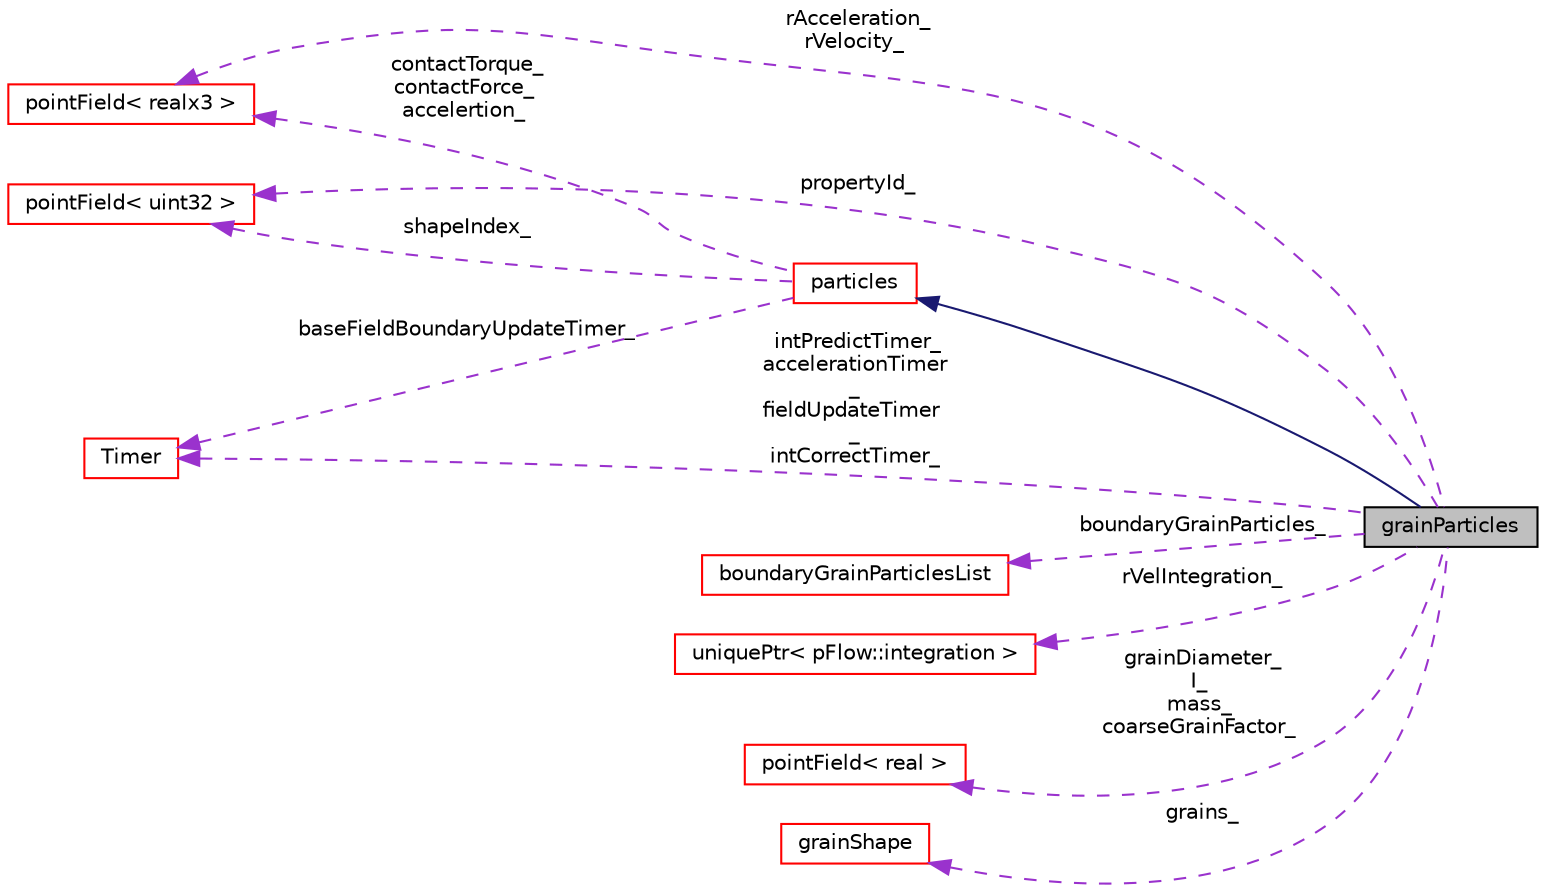 digraph "grainParticles"
{
 // LATEX_PDF_SIZE
  edge [fontname="Helvetica",fontsize="10",labelfontname="Helvetica",labelfontsize="10"];
  node [fontname="Helvetica",fontsize="10",shape=record];
  rankdir="LR";
  Node1 [label="grainParticles",height=0.2,width=0.4,color="black", fillcolor="grey75", style="filled", fontcolor="black",tooltip=" "];
  Node2 -> Node1 [dir="back",color="midnightblue",fontsize="10",style="solid",fontname="Helvetica"];
  Node2 [label="particles",height=0.2,width=0.4,color="red", fillcolor="white", style="filled",URL="$classpFlow_1_1particles.html",tooltip=" "];
  Node86 -> Node2 [dir="back",color="darkorchid3",fontsize="10",style="dashed",label=" shapeIndex_" ,fontname="Helvetica"];
  Node86 [label="pointField\< uint32 \>",height=0.2,width=0.4,color="red", fillcolor="white", style="filled",URL="$classpFlow_1_1pointField.html",tooltip=" "];
  Node69 -> Node2 [dir="back",color="darkorchid3",fontsize="10",style="dashed",label=" contactTorque_\ncontactForce_\naccelertion_" ,fontname="Helvetica"];
  Node69 [label="pointField\< realx3 \>",height=0.2,width=0.4,color="red", fillcolor="white", style="filled",URL="$classpFlow_1_1pointField.html",tooltip=" "];
  Node22 -> Node2 [dir="back",color="darkorchid3",fontsize="10",style="dashed",label=" baseFieldBoundaryUpdateTimer_" ,fontname="Helvetica"];
  Node22 [label="Timer",height=0.2,width=0.4,color="red", fillcolor="white", style="filled",URL="$classpFlow_1_1Timer.html",tooltip=" "];
  Node92 -> Node1 [dir="back",color="darkorchid3",fontsize="10",style="dashed",label=" boundaryGrainParticles_" ,fontname="Helvetica"];
  Node92 [label="boundaryGrainParticlesList",height=0.2,width=0.4,color="red", fillcolor="white", style="filled",URL="$classpFlow_1_1boundaryGrainParticlesList.html",tooltip=" "];
  Node86 -> Node1 [dir="back",color="darkorchid3",fontsize="10",style="dashed",label=" propertyId_" ,fontname="Helvetica"];
  Node69 -> Node1 [dir="back",color="darkorchid3",fontsize="10",style="dashed",label=" rAcceleration_\nrVelocity_" ,fontname="Helvetica"];
  Node82 -> Node1 [dir="back",color="darkorchid3",fontsize="10",style="dashed",label=" rVelIntegration_" ,fontname="Helvetica"];
  Node82 [label="uniquePtr\< pFlow::integration \>",height=0.2,width=0.4,color="red", fillcolor="white", style="filled",URL="$classpFlow_1_1uniquePtr.html",tooltip=" "];
  Node22 -> Node1 [dir="back",color="darkorchid3",fontsize="10",style="dashed",label=" intPredictTimer_\naccelerationTimer\l_\nfieldUpdateTimer\l_\nintCorrectTimer_" ,fontname="Helvetica"];
  Node94 -> Node1 [dir="back",color="darkorchid3",fontsize="10",style="dashed",label=" grainDiameter_\nI_\nmass_\ncoarseGrainFactor_" ,fontname="Helvetica"];
  Node94 [label="pointField\< real \>",height=0.2,width=0.4,color="red", fillcolor="white", style="filled",URL="$classpFlow_1_1pointField.html",tooltip=" "];
  Node100 -> Node1 [dir="back",color="darkorchid3",fontsize="10",style="dashed",label=" grains_" ,fontname="Helvetica"];
  Node100 [label="grainShape",height=0.2,width=0.4,color="red", fillcolor="white", style="filled",URL="$classpFlow_1_1grainShape.html",tooltip=" "];
}
